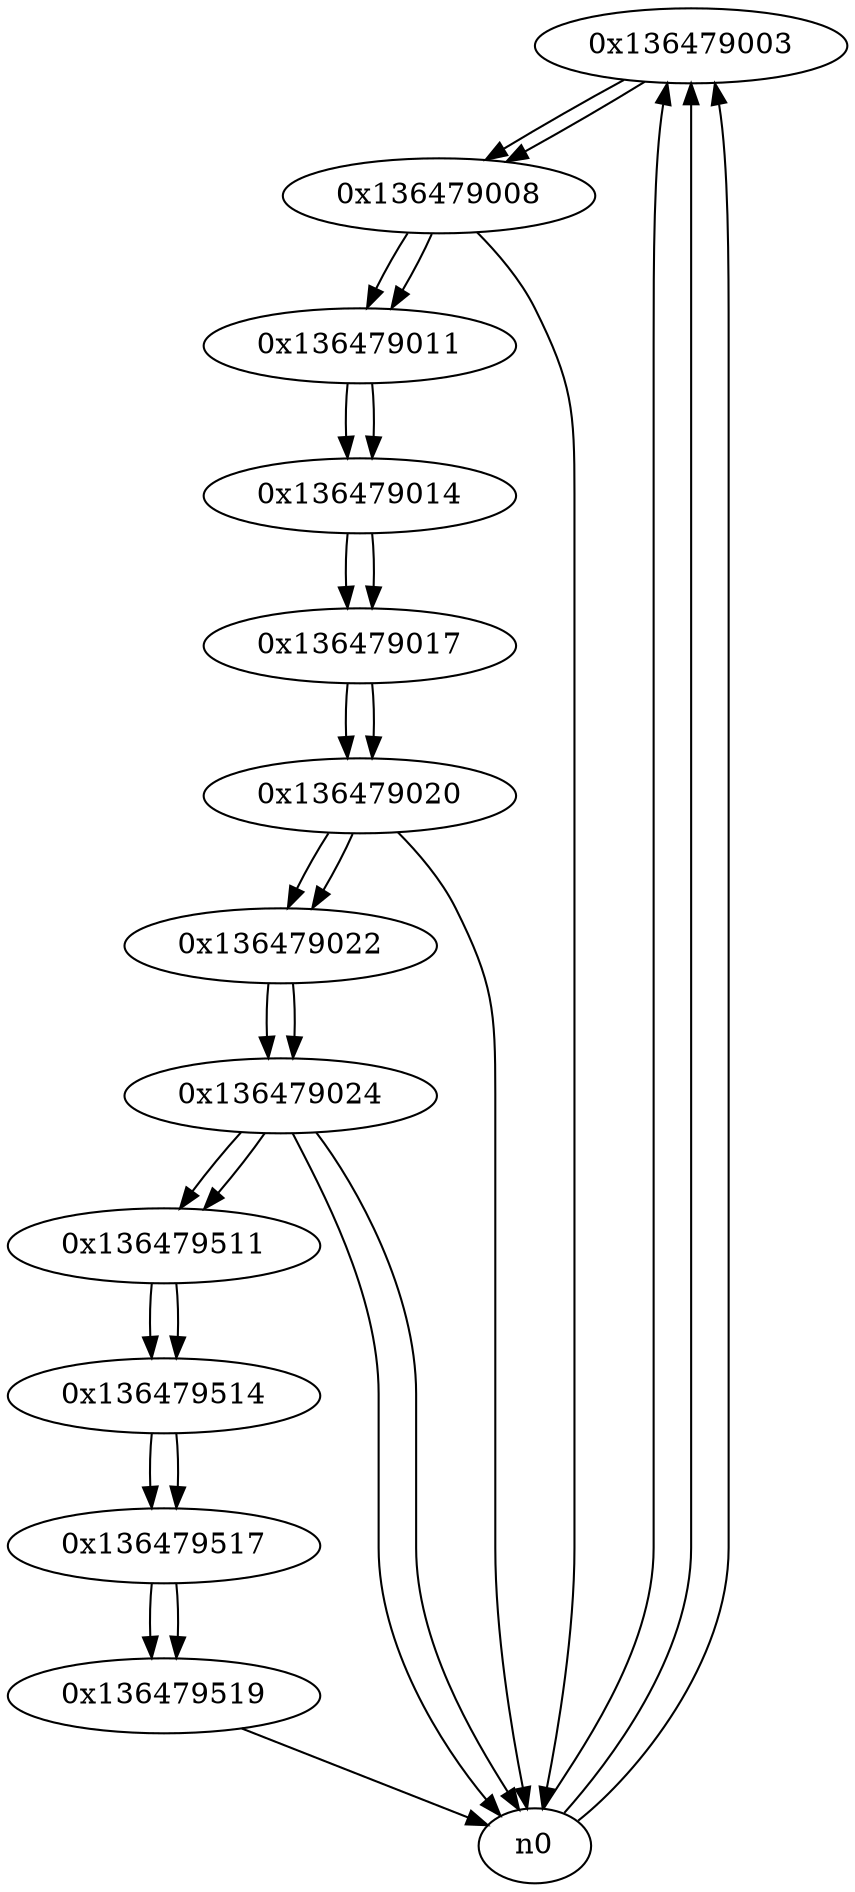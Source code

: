 digraph G{
/* nodes */
  n1 [label="0x136479003"]
  n2 [label="0x136479008"]
  n3 [label="0x136479011"]
  n4 [label="0x136479014"]
  n5 [label="0x136479017"]
  n6 [label="0x136479020"]
  n7 [label="0x136479022"]
  n8 [label="0x136479024"]
  n9 [label="0x136479511"]
  n10 [label="0x136479514"]
  n11 [label="0x136479517"]
  n12 [label="0x136479519"]
/* edges */
n1 -> n2;
n0 -> n1;
n0 -> n1;
n0 -> n1;
n2 -> n3;
n2 -> n0;
n1 -> n2;
n3 -> n4;
n2 -> n3;
n4 -> n5;
n3 -> n4;
n5 -> n6;
n4 -> n5;
n6 -> n7;
n6 -> n0;
n5 -> n6;
n7 -> n8;
n6 -> n7;
n8 -> n0;
n8 -> n9;
n8 -> n0;
n7 -> n8;
n9 -> n10;
n8 -> n9;
n10 -> n11;
n9 -> n10;
n11 -> n12;
n10 -> n11;
n12 -> n0;
n11 -> n12;
}
